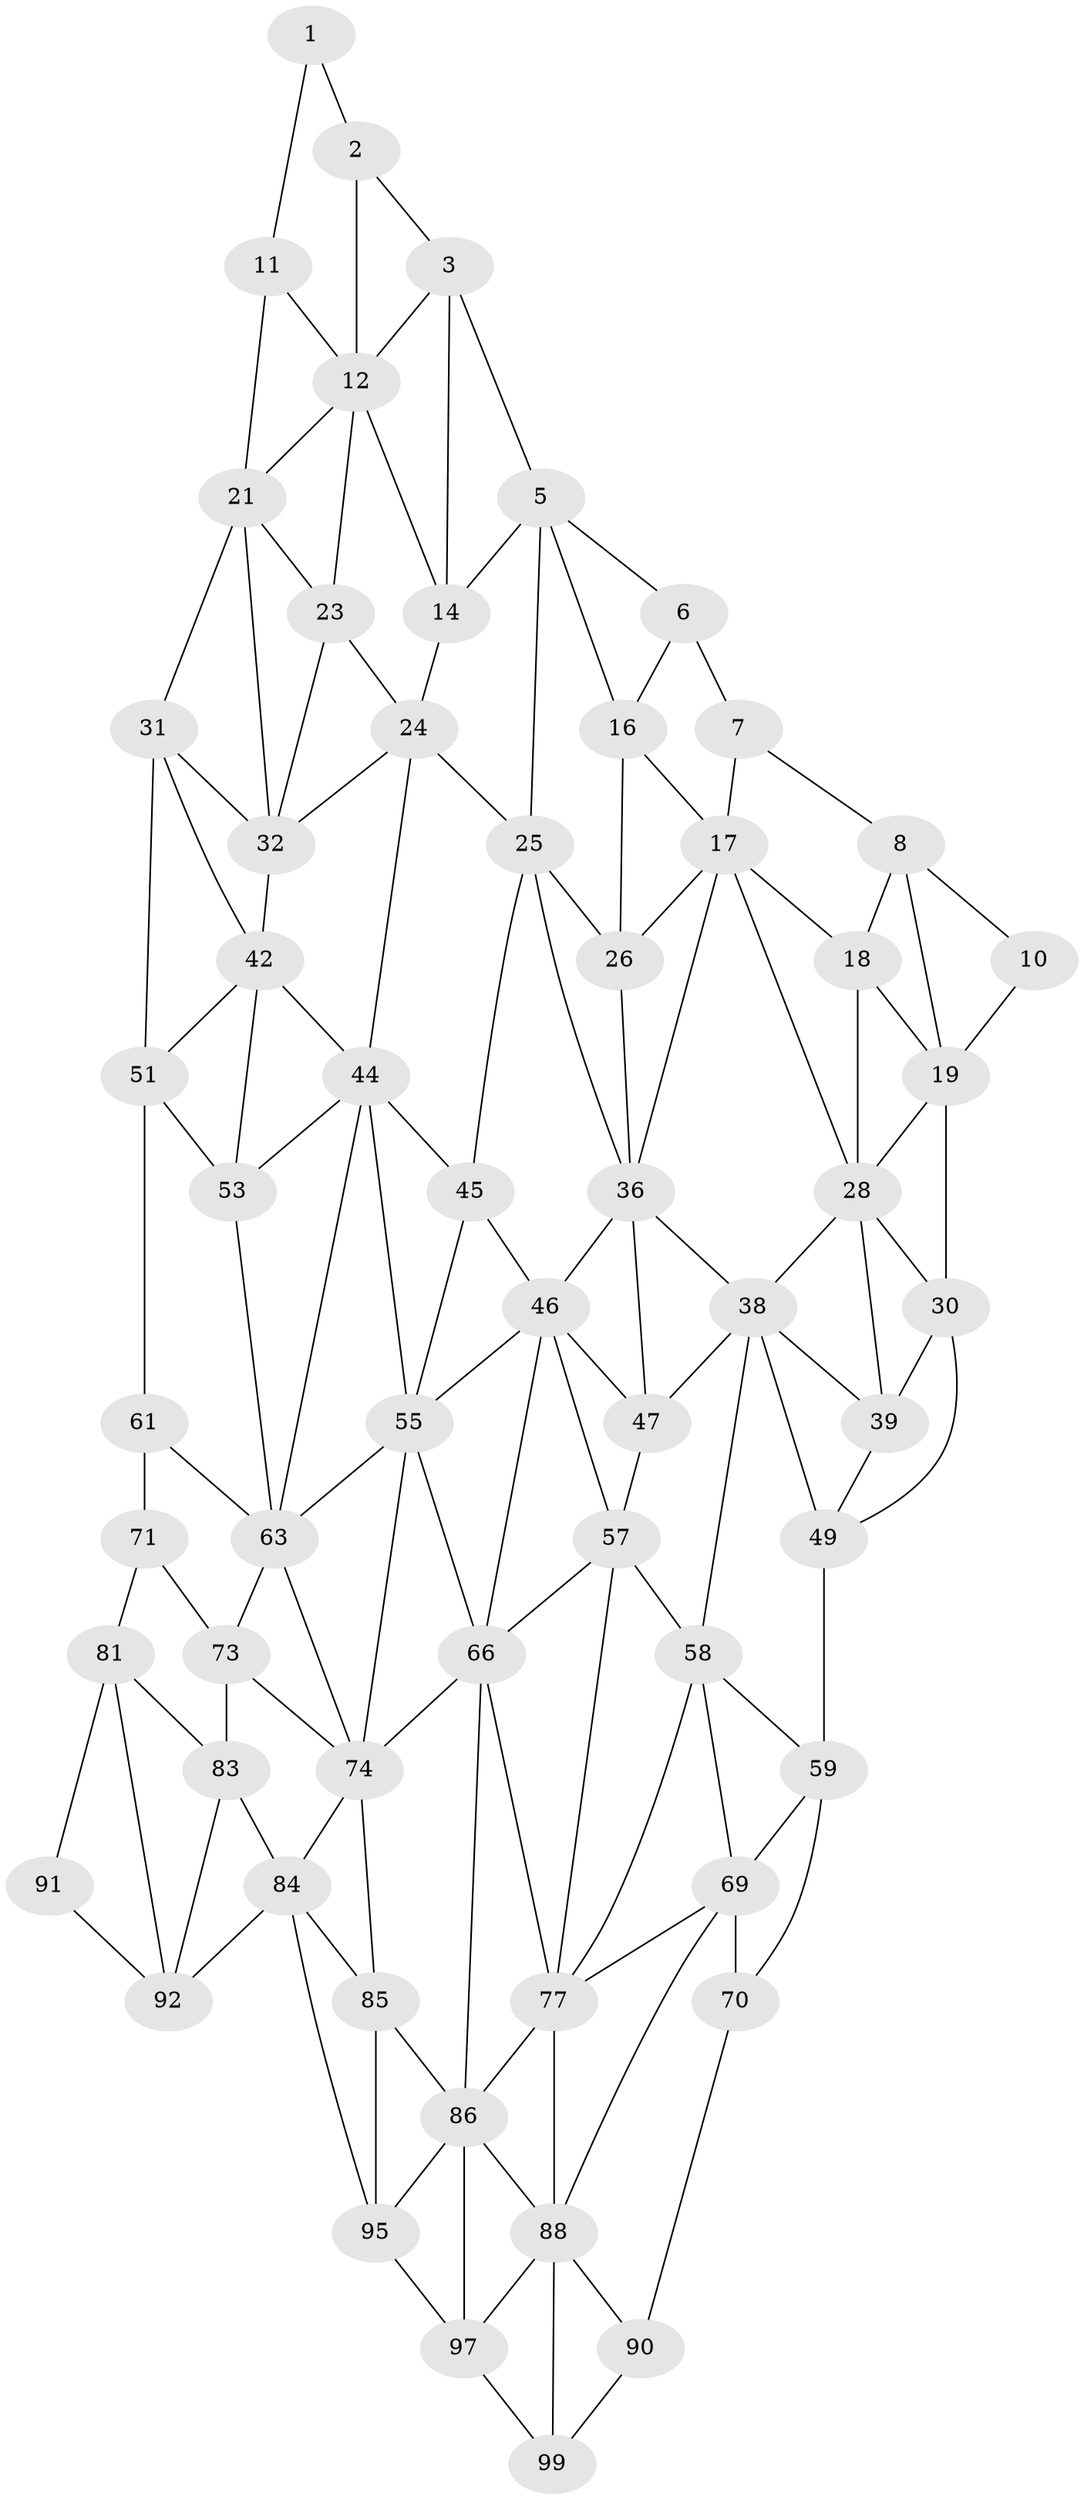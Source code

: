 // original degree distribution, {2: 0.04, 3: 0.32, 4: 0.64}
// Generated by graph-tools (version 1.1) at 2025/38/02/21/25 10:38:56]
// undirected, 60 vertices, 132 edges
graph export_dot {
graph [start="1"]
  node [color=gray90,style=filled];
  1;
  2;
  3 [super="+4"];
  5 [super="+15"];
  6;
  7;
  8 [super="+9"];
  10;
  11;
  12 [super="+13"];
  14;
  16;
  17 [super="+27"];
  18;
  19 [super="+20"];
  21 [super="+22"];
  23;
  24 [super="+34"];
  25 [super="+35"];
  26;
  28 [super="+29"];
  30 [super="+40"];
  31 [super="+41"];
  32 [super="+33"];
  36 [super="+37"];
  38 [super="+48"];
  39;
  42 [super="+43"];
  44 [super="+54"];
  45;
  46 [super="+56"];
  47;
  49 [super="+50"];
  51 [super="+52"];
  53;
  55 [super="+65"];
  57 [super="+67"];
  58 [super="+68"];
  59 [super="+60"];
  61 [super="+62"];
  63 [super="+64"];
  66 [super="+76"];
  69 [super="+79"];
  70 [super="+80"];
  71 [super="+72"];
  73;
  74 [super="+75"];
  77 [super="+78"];
  81 [super="+82"];
  83;
  84 [super="+94"];
  85;
  86 [super="+87"];
  88 [super="+89"];
  90 [super="+100"];
  91;
  92 [super="+93"];
  95 [super="+96"];
  97 [super="+98"];
  99;
  1 -- 11;
  1 -- 2;
  2 -- 12;
  2 -- 3;
  3 -- 12;
  3 -- 5;
  3 -- 14;
  5 -- 6;
  5 -- 16;
  5 -- 25;
  5 -- 14;
  6 -- 16;
  6 -- 7;
  7 -- 17;
  7 -- 8;
  8 -- 18;
  8 -- 10;
  8 -- 19;
  10 -- 19;
  11 -- 21;
  11 -- 12;
  12 -- 14;
  12 -- 23;
  12 -- 21;
  14 -- 24;
  16 -- 26;
  16 -- 17;
  17 -- 18;
  17 -- 26;
  17 -- 28;
  17 -- 36;
  18 -- 28;
  18 -- 19;
  19 -- 28;
  19 -- 30;
  21 -- 31;
  21 -- 32;
  21 -- 23;
  23 -- 24;
  23 -- 32;
  24 -- 25 [weight=2];
  24 -- 32;
  24 -- 44;
  25 -- 26;
  25 -- 36;
  25 -- 45;
  26 -- 36;
  28 -- 38;
  28 -- 30;
  28 -- 39;
  30 -- 49;
  30 -- 39;
  31 -- 32;
  31 -- 42;
  31 -- 51;
  32 -- 42 [weight=2];
  36 -- 46;
  36 -- 38;
  36 -- 47;
  38 -- 39;
  38 -- 49;
  38 -- 58;
  38 -- 47;
  39 -- 49;
  42 -- 44;
  42 -- 53;
  42 -- 51;
  44 -- 45;
  44 -- 53;
  44 -- 55;
  44 -- 63;
  45 -- 55;
  45 -- 46;
  46 -- 47;
  46 -- 57;
  46 -- 66;
  46 -- 55;
  47 -- 57;
  49 -- 59 [weight=2];
  51 -- 61 [weight=2];
  51 -- 53;
  53 -- 63;
  55 -- 66;
  55 -- 63;
  55 -- 74;
  57 -- 58 [weight=2];
  57 -- 66;
  57 -- 77;
  58 -- 59;
  58 -- 69;
  58 -- 77;
  59 -- 69;
  59 -- 70;
  61 -- 71 [weight=2];
  61 -- 63;
  63 -- 73;
  63 -- 74;
  66 -- 77;
  66 -- 86;
  66 -- 74;
  69 -- 70 [weight=2];
  69 -- 88;
  69 -- 77;
  70 -- 90;
  71 -- 81 [weight=2];
  71 -- 73;
  73 -- 83;
  73 -- 74;
  74 -- 84;
  74 -- 85;
  77 -- 86;
  77 -- 88;
  81 -- 91;
  81 -- 83;
  81 -- 92;
  83 -- 84;
  83 -- 92;
  84 -- 85;
  84 -- 95;
  84 -- 92;
  85 -- 95;
  85 -- 86;
  86 -- 88;
  86 -- 97;
  86 -- 95;
  88 -- 90;
  88 -- 99;
  88 -- 97;
  90 -- 99;
  91 -- 92;
  95 -- 97;
  97 -- 99;
}
